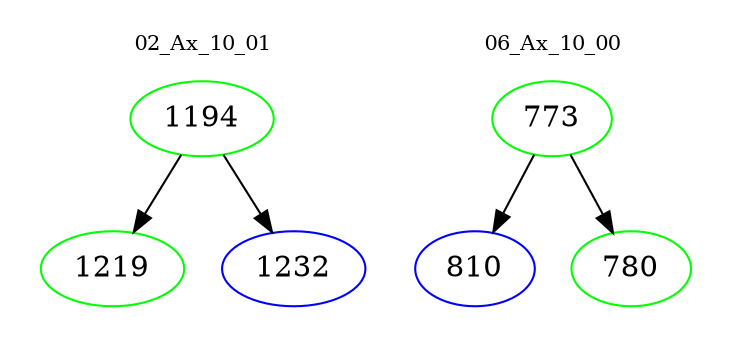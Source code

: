 digraph{
subgraph cluster_0 {
color = white
label = "02_Ax_10_01";
fontsize=10;
T0_1194 [label="1194", color="green"]
T0_1194 -> T0_1219 [color="black"]
T0_1219 [label="1219", color="green"]
T0_1194 -> T0_1232 [color="black"]
T0_1232 [label="1232", color="blue"]
}
subgraph cluster_1 {
color = white
label = "06_Ax_10_00";
fontsize=10;
T1_773 [label="773", color="green"]
T1_773 -> T1_810 [color="black"]
T1_810 [label="810", color="blue"]
T1_773 -> T1_780 [color="black"]
T1_780 [label="780", color="green"]
}
}
